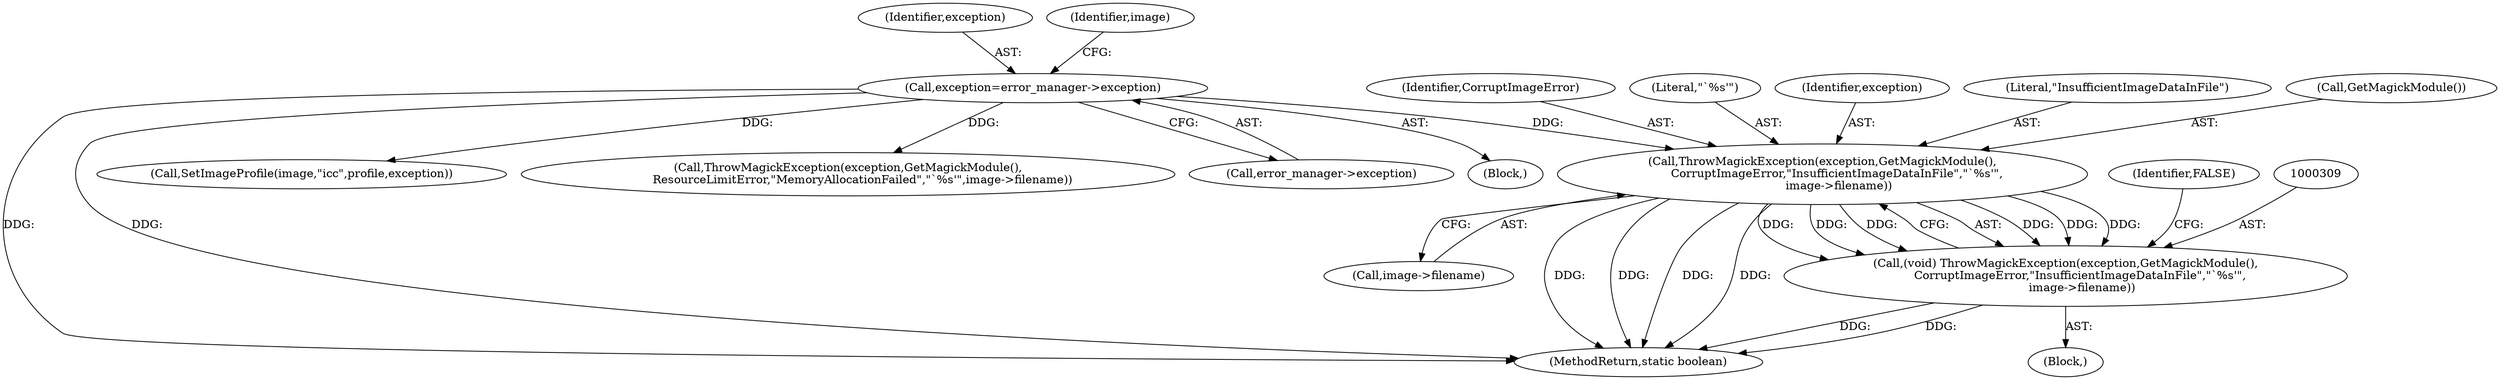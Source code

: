 digraph "0_ImageMagick_39f226a9c137f547e12afde972eeba7551124493@pointer" {
"1000310" [label="(Call,ThrowMagickException(exception,GetMagickModule(),\n        CorruptImageError,\"InsufficientImageDataInFile\",\"`%s'\",\n         image->filename))"];
"1000217" [label="(Call,exception=error_manager->exception)"];
"1000308" [label="(Call,(void) ThrowMagickException(exception,GetMagickModule(),\n        CorruptImageError,\"InsufficientImageDataInFile\",\"`%s'\",\n         image->filename))"];
"1000320" [label="(Identifier,FALSE)"];
"1000217" [label="(Call,exception=error_manager->exception)"];
"1000303" [label="(Block,)"];
"1000313" [label="(Identifier,CorruptImageError)"];
"1000218" [label="(Identifier,exception)"];
"1000243" [label="(Call,ThrowMagickException(exception,GetMagickModule(),\n        ResourceLimitError,\"MemoryAllocationFailed\",\"`%s'\",image->filename))"];
"1000316" [label="(Call,image->filename)"];
"1000315" [label="(Literal,\"`%s'\")"];
"1000219" [label="(Call,error_manager->exception)"];
"1000311" [label="(Identifier,exception)"];
"1000106" [label="(Block,)"];
"1000314" [label="(Literal,\"InsufficientImageDataInFile\")"];
"1000310" [label="(Call,ThrowMagickException(exception,GetMagickModule(),\n        CorruptImageError,\"InsufficientImageDataInFile\",\"`%s'\",\n         image->filename))"];
"1000390" [label="(MethodReturn,static boolean)"];
"1000308" [label="(Call,(void) ThrowMagickException(exception,GetMagickModule(),\n        CorruptImageError,\"InsufficientImageDataInFile\",\"`%s'\",\n         image->filename))"];
"1000346" [label="(Call,SetImageProfile(image,\"icc\",profile,exception))"];
"1000223" [label="(Identifier,image)"];
"1000312" [label="(Call,GetMagickModule())"];
"1000310" -> "1000308"  [label="AST: "];
"1000310" -> "1000316"  [label="CFG: "];
"1000311" -> "1000310"  [label="AST: "];
"1000312" -> "1000310"  [label="AST: "];
"1000313" -> "1000310"  [label="AST: "];
"1000314" -> "1000310"  [label="AST: "];
"1000315" -> "1000310"  [label="AST: "];
"1000316" -> "1000310"  [label="AST: "];
"1000308" -> "1000310"  [label="CFG: "];
"1000310" -> "1000390"  [label="DDG: "];
"1000310" -> "1000390"  [label="DDG: "];
"1000310" -> "1000390"  [label="DDG: "];
"1000310" -> "1000390"  [label="DDG: "];
"1000310" -> "1000308"  [label="DDG: "];
"1000310" -> "1000308"  [label="DDG: "];
"1000310" -> "1000308"  [label="DDG: "];
"1000310" -> "1000308"  [label="DDG: "];
"1000310" -> "1000308"  [label="DDG: "];
"1000310" -> "1000308"  [label="DDG: "];
"1000217" -> "1000310"  [label="DDG: "];
"1000217" -> "1000106"  [label="AST: "];
"1000217" -> "1000219"  [label="CFG: "];
"1000218" -> "1000217"  [label="AST: "];
"1000219" -> "1000217"  [label="AST: "];
"1000223" -> "1000217"  [label="CFG: "];
"1000217" -> "1000390"  [label="DDG: "];
"1000217" -> "1000390"  [label="DDG: "];
"1000217" -> "1000243"  [label="DDG: "];
"1000217" -> "1000346"  [label="DDG: "];
"1000308" -> "1000303"  [label="AST: "];
"1000309" -> "1000308"  [label="AST: "];
"1000320" -> "1000308"  [label="CFG: "];
"1000308" -> "1000390"  [label="DDG: "];
"1000308" -> "1000390"  [label="DDG: "];
}
